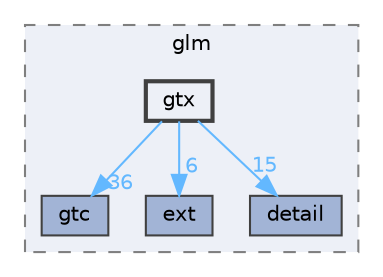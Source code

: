 digraph "C:/Users/HP/Documents/GitHub/Minero-Game/Old/Classes/lib/glm/glm/gtx"
{
 // LATEX_PDF_SIZE
  bgcolor="transparent";
  edge [fontname=Helvetica,fontsize=10,labelfontname=Helvetica,labelfontsize=10];
  node [fontname=Helvetica,fontsize=10,shape=box,height=0.2,width=0.4];
  compound=true
  subgraph clusterdir_0bd6904c97b1fb861a008bf4c4ea45ef {
    graph [ bgcolor="#edf0f7", pencolor="grey50", label="glm", fontname=Helvetica,fontsize=10 style="filled,dashed", URL="dir_0bd6904c97b1fb861a008bf4c4ea45ef.html",tooltip=""]
  dir_11c717205fbd68eee095a1436966478b [label="gtc", fillcolor="#a2b4d6", color="grey25", style="filled", URL="dir_11c717205fbd68eee095a1436966478b.html",tooltip=""];
  dir_e1083694a947609beff536ccb800b012 [label="ext", fillcolor="#a2b4d6", color="grey25", style="filled", URL="dir_e1083694a947609beff536ccb800b012.html",tooltip=""];
  dir_819bfac7160787a943208abc87de3574 [label="detail", fillcolor="#a2b4d6", color="grey25", style="filled", URL="dir_819bfac7160787a943208abc87de3574.html",tooltip=""];
  dir_f0503ed136c67e6721ffb8f8fb4d6892 [label="gtx", fillcolor="#edf0f7", color="grey25", style="filled,bold", URL="dir_f0503ed136c67e6721ffb8f8fb4d6892.html",tooltip=""];
  }
  dir_f0503ed136c67e6721ffb8f8fb4d6892->dir_11c717205fbd68eee095a1436966478b [headlabel="36", labeldistance=1.5 headhref="dir_000163_000157.html" href="dir_000163_000157.html" color="steelblue1" fontcolor="steelblue1"];
  dir_f0503ed136c67e6721ffb8f8fb4d6892->dir_819bfac7160787a943208abc87de3574 [headlabel="15", labeldistance=1.5 headhref="dir_000163_000077.html" href="dir_000163_000077.html" color="steelblue1" fontcolor="steelblue1"];
  dir_f0503ed136c67e6721ffb8f8fb4d6892->dir_e1083694a947609beff536ccb800b012 [headlabel="6", labeldistance=1.5 headhref="dir_000163_000100.html" href="dir_000163_000100.html" color="steelblue1" fontcolor="steelblue1"];
}
